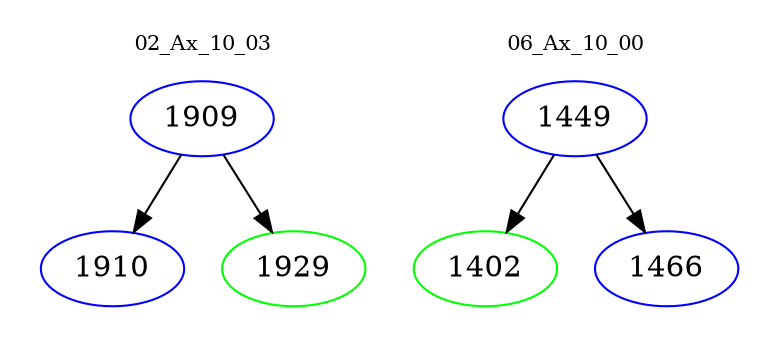 digraph{
subgraph cluster_0 {
color = white
label = "02_Ax_10_03";
fontsize=10;
T0_1909 [label="1909", color="blue"]
T0_1909 -> T0_1910 [color="black"]
T0_1910 [label="1910", color="blue"]
T0_1909 -> T0_1929 [color="black"]
T0_1929 [label="1929", color="green"]
}
subgraph cluster_1 {
color = white
label = "06_Ax_10_00";
fontsize=10;
T1_1449 [label="1449", color="blue"]
T1_1449 -> T1_1402 [color="black"]
T1_1402 [label="1402", color="green"]
T1_1449 -> T1_1466 [color="black"]
T1_1466 [label="1466", color="blue"]
}
}
